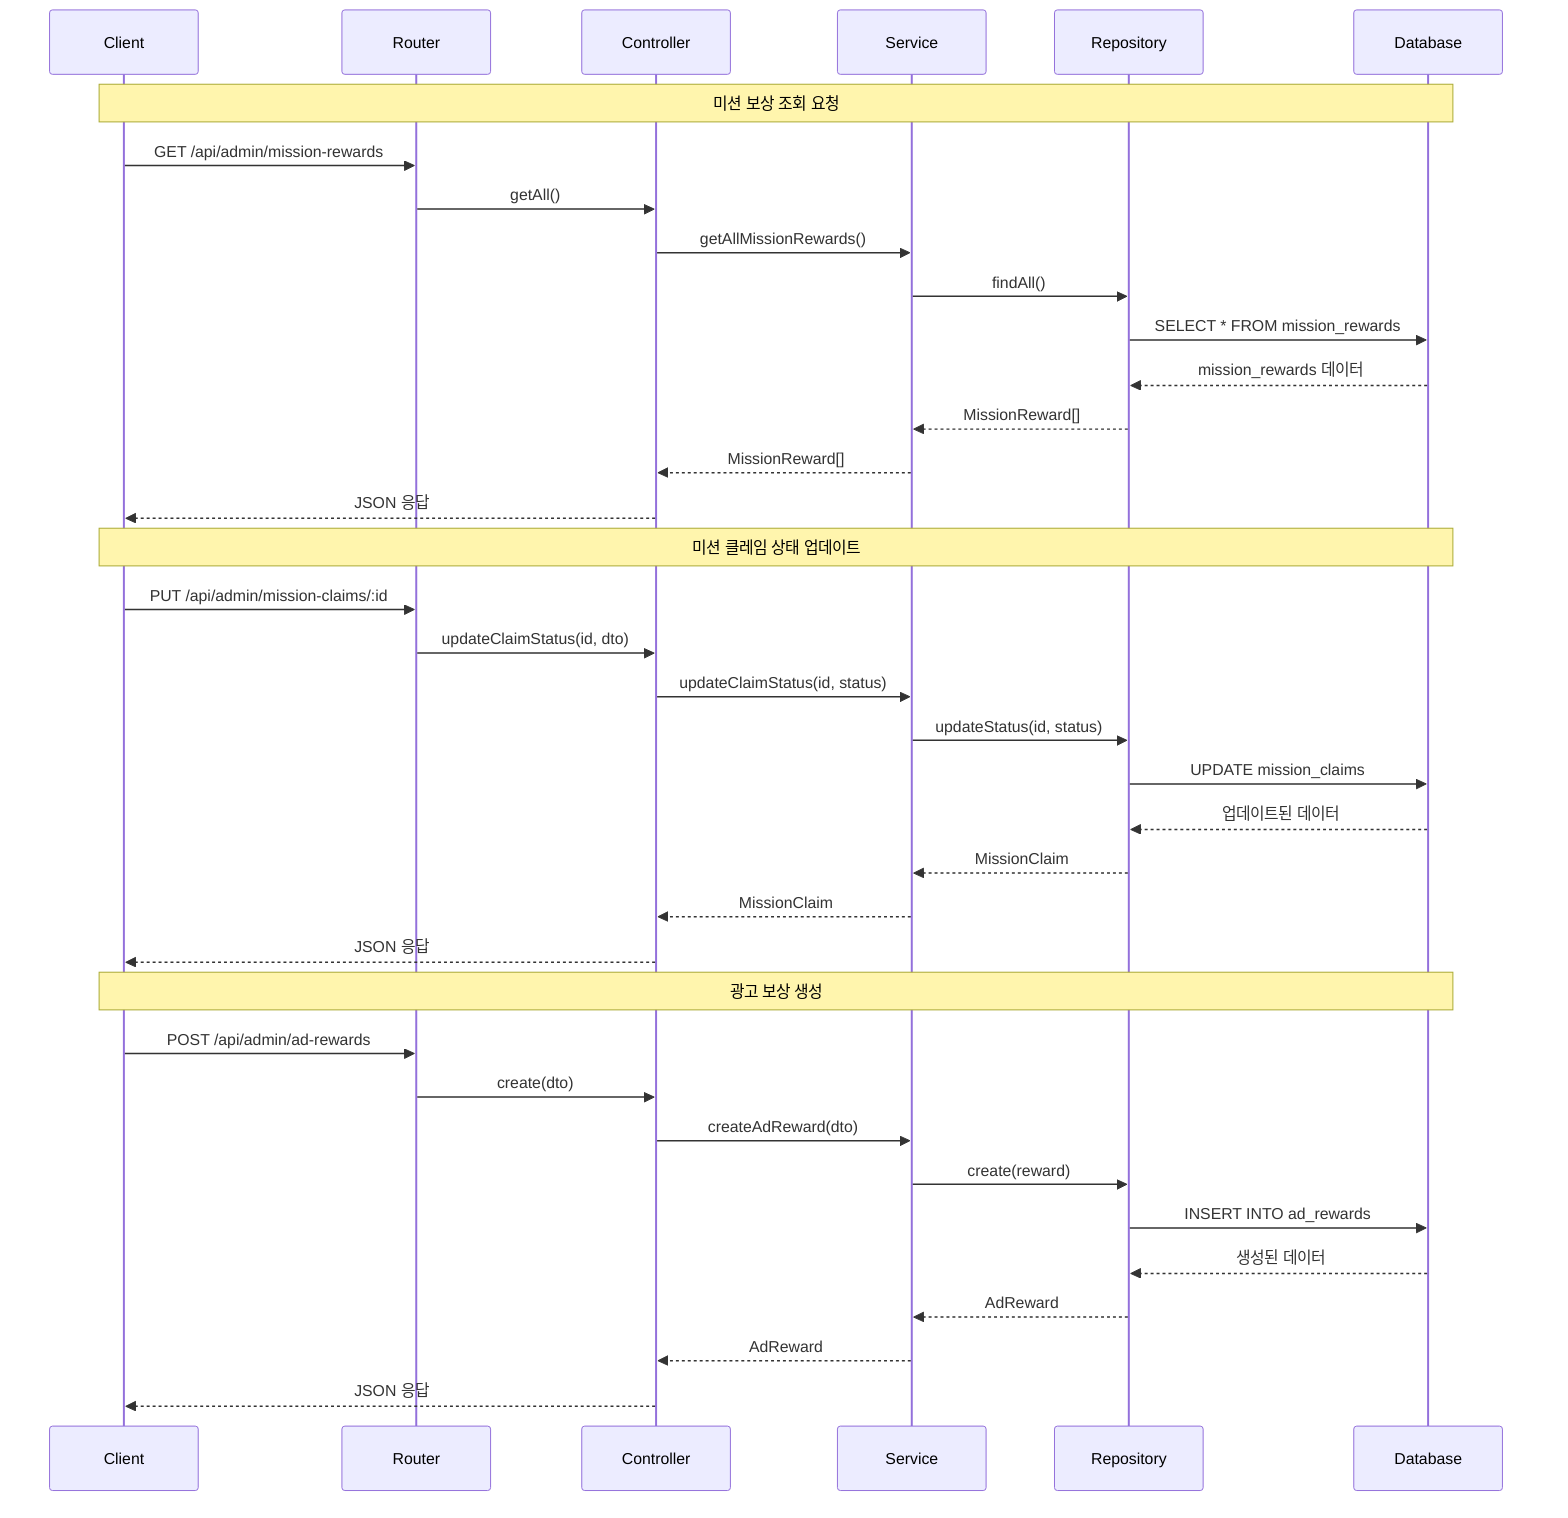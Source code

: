 sequenceDiagram
    participant Client
    participant Router
    participant Controller
    participant Service
    participant Repository
    participant Database

    Note over Client,Database: 미션 보상 조회 요청

    Client->>Router: GET /api/admin/mission-rewards
    Router->>Controller: getAll()
    Controller->>Service: getAllMissionRewards()
    Service->>Repository: findAll()
    Repository->>Database: SELECT * FROM mission_rewards
    Database-->>Repository: mission_rewards 데이터
    Repository-->>Service: MissionReward[]
    Service-->>Controller: MissionReward[]
    Controller-->>Client: JSON 응답

    Note over Client,Database: 미션 클레임 상태 업데이트

    Client->>Router: PUT /api/admin/mission-claims/:id
    Router->>Controller: updateClaimStatus(id, dto)
    Controller->>Service: updateClaimStatus(id, status)
    Service->>Repository: updateStatus(id, status)
    Repository->>Database: UPDATE mission_claims
    Database-->>Repository: 업데이트된 데이터
    Repository-->>Service: MissionClaim
    Service-->>Controller: MissionClaim
    Controller-->>Client: JSON 응답

    Note over Client,Database: 광고 보상 생성

    Client->>Router: POST /api/admin/ad-rewards
    Router->>Controller: create(dto)
    Controller->>Service: createAdReward(dto)
    Service->>Repository: create(reward)
    Repository->>Database: INSERT INTO ad_rewards
    Database-->>Repository: 생성된 데이터
    Repository-->>Service: AdReward
    Service-->>Controller: AdReward
    Controller-->>Client: JSON 응답
